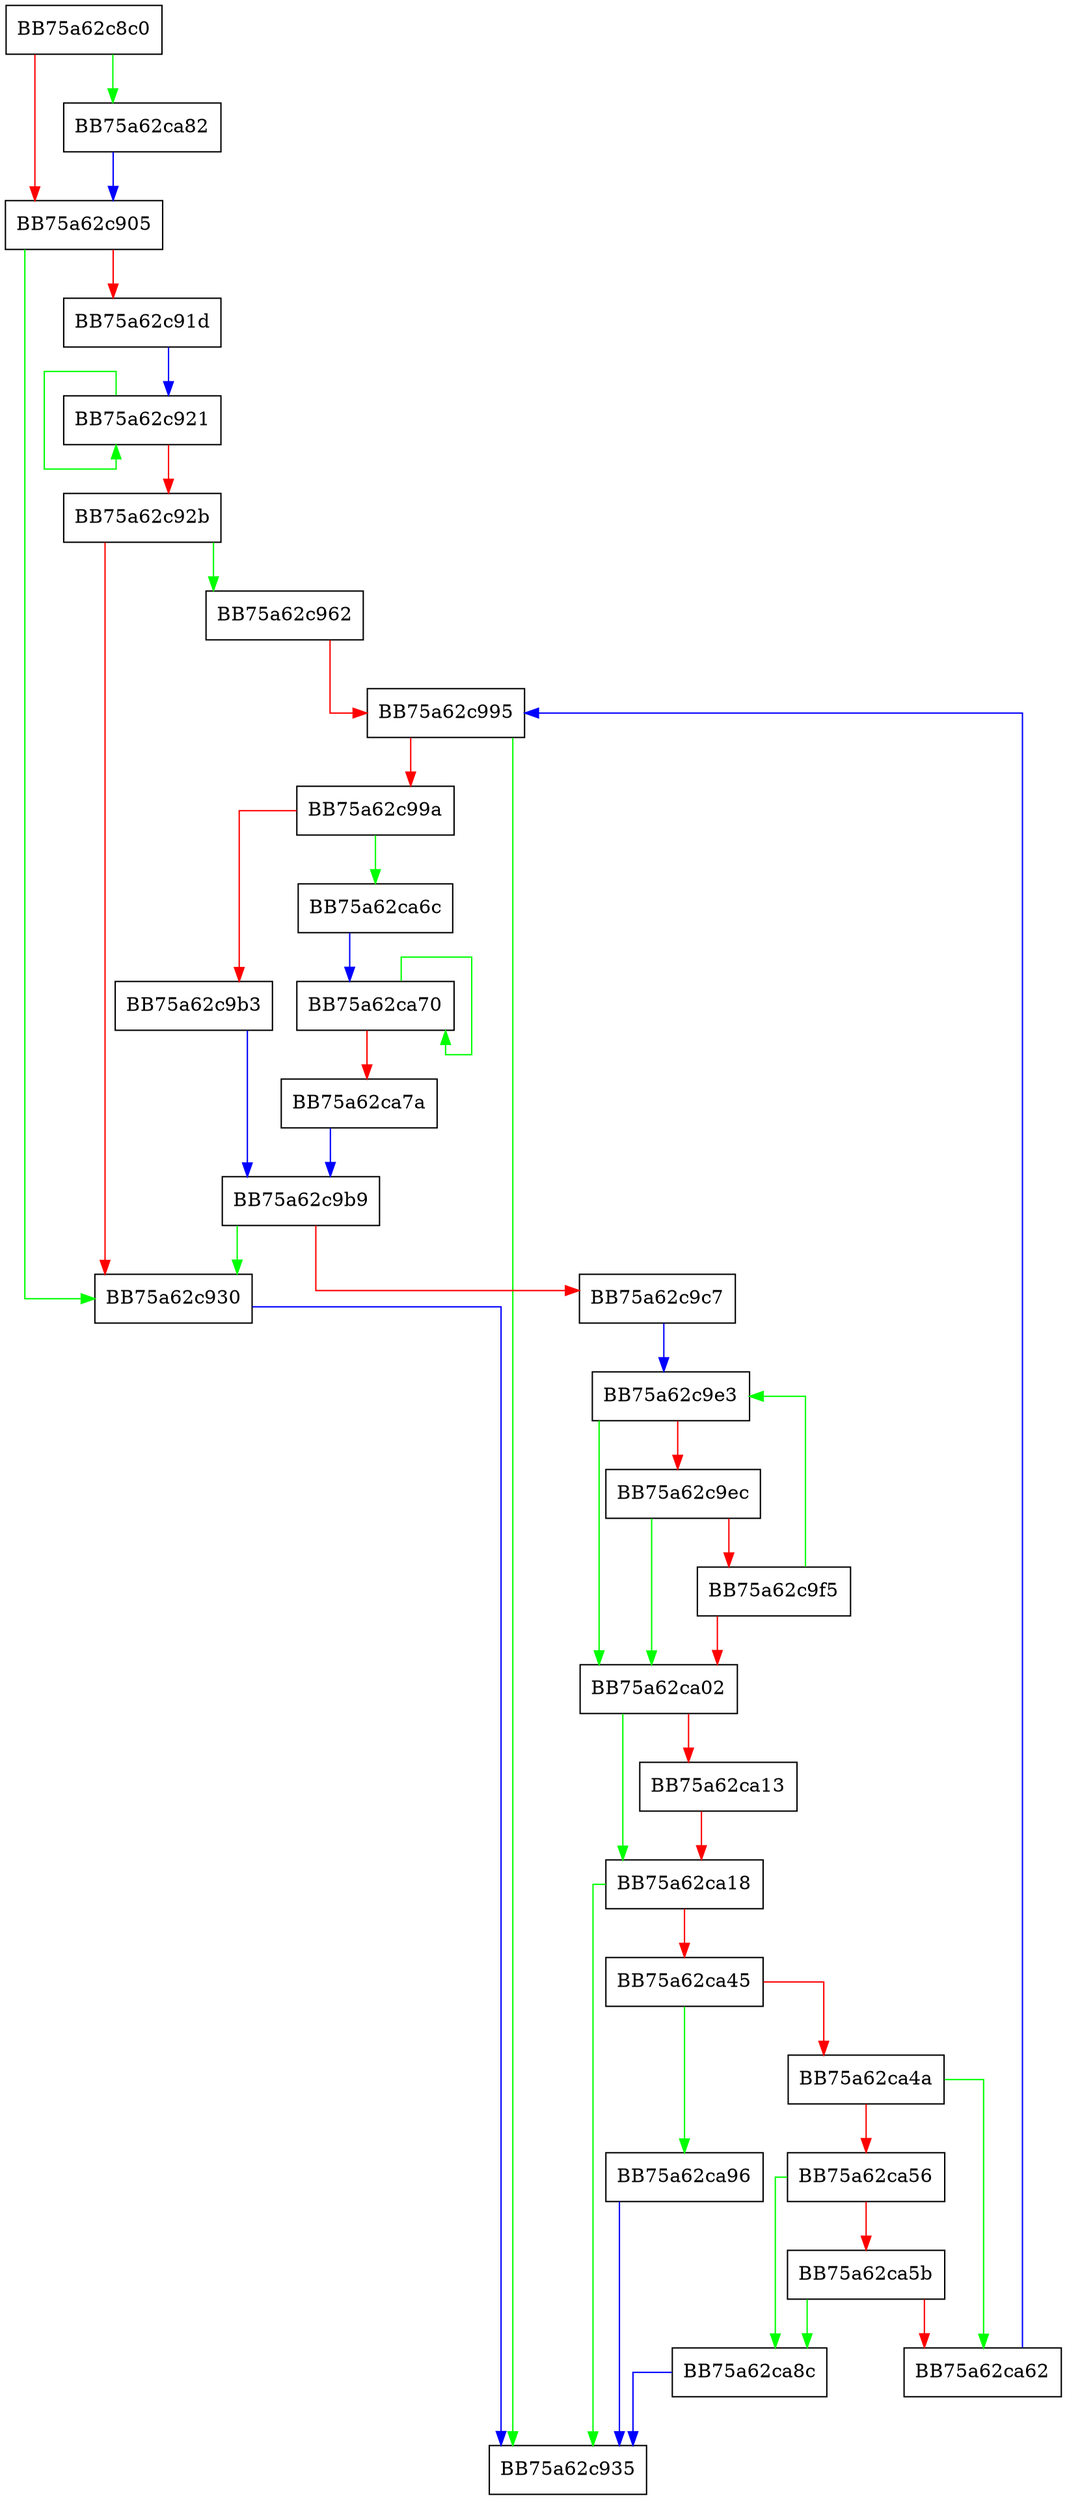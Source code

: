 digraph SearchStreamPath {
  node [shape="box"];
  graph [splines=ortho];
  BB75a62c8c0 -> BB75a62ca82 [color="green"];
  BB75a62c8c0 -> BB75a62c905 [color="red"];
  BB75a62c905 -> BB75a62c930 [color="green"];
  BB75a62c905 -> BB75a62c91d [color="red"];
  BB75a62c91d -> BB75a62c921 [color="blue"];
  BB75a62c921 -> BB75a62c921 [color="green"];
  BB75a62c921 -> BB75a62c92b [color="red"];
  BB75a62c92b -> BB75a62c962 [color="green"];
  BB75a62c92b -> BB75a62c930 [color="red"];
  BB75a62c930 -> BB75a62c935 [color="blue"];
  BB75a62c962 -> BB75a62c995 [color="red"];
  BB75a62c995 -> BB75a62c935 [color="green"];
  BB75a62c995 -> BB75a62c99a [color="red"];
  BB75a62c99a -> BB75a62ca6c [color="green"];
  BB75a62c99a -> BB75a62c9b3 [color="red"];
  BB75a62c9b3 -> BB75a62c9b9 [color="blue"];
  BB75a62c9b9 -> BB75a62c930 [color="green"];
  BB75a62c9b9 -> BB75a62c9c7 [color="red"];
  BB75a62c9c7 -> BB75a62c9e3 [color="blue"];
  BB75a62c9e3 -> BB75a62ca02 [color="green"];
  BB75a62c9e3 -> BB75a62c9ec [color="red"];
  BB75a62c9ec -> BB75a62ca02 [color="green"];
  BB75a62c9ec -> BB75a62c9f5 [color="red"];
  BB75a62c9f5 -> BB75a62c9e3 [color="green"];
  BB75a62c9f5 -> BB75a62ca02 [color="red"];
  BB75a62ca02 -> BB75a62ca18 [color="green"];
  BB75a62ca02 -> BB75a62ca13 [color="red"];
  BB75a62ca13 -> BB75a62ca18 [color="red"];
  BB75a62ca18 -> BB75a62c935 [color="green"];
  BB75a62ca18 -> BB75a62ca45 [color="red"];
  BB75a62ca45 -> BB75a62ca96 [color="green"];
  BB75a62ca45 -> BB75a62ca4a [color="red"];
  BB75a62ca4a -> BB75a62ca62 [color="green"];
  BB75a62ca4a -> BB75a62ca56 [color="red"];
  BB75a62ca56 -> BB75a62ca8c [color="green"];
  BB75a62ca56 -> BB75a62ca5b [color="red"];
  BB75a62ca5b -> BB75a62ca8c [color="green"];
  BB75a62ca5b -> BB75a62ca62 [color="red"];
  BB75a62ca62 -> BB75a62c995 [color="blue"];
  BB75a62ca6c -> BB75a62ca70 [color="blue"];
  BB75a62ca70 -> BB75a62ca70 [color="green"];
  BB75a62ca70 -> BB75a62ca7a [color="red"];
  BB75a62ca7a -> BB75a62c9b9 [color="blue"];
  BB75a62ca82 -> BB75a62c905 [color="blue"];
  BB75a62ca8c -> BB75a62c935 [color="blue"];
  BB75a62ca96 -> BB75a62c935 [color="blue"];
}